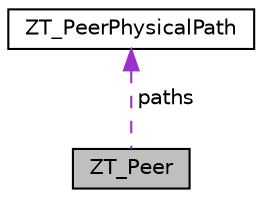 digraph "ZT_Peer"
{
 // LATEX_PDF_SIZE
  edge [fontname="Helvetica",fontsize="10",labelfontname="Helvetica",labelfontsize="10"];
  node [fontname="Helvetica",fontsize="10",shape=record];
  Node1 [label="ZT_Peer",height=0.2,width=0.4,color="black", fillcolor="grey75", style="filled", fontcolor="black",tooltip=" "];
  Node2 -> Node1 [dir="back",color="darkorchid3",fontsize="10",style="dashed",label=" paths" ,fontname="Helvetica"];
  Node2 [label="ZT_PeerPhysicalPath",height=0.2,width=0.4,color="black", fillcolor="white", style="filled",URL="$structZT__PeerPhysicalPath.html",tooltip=" "];
}
